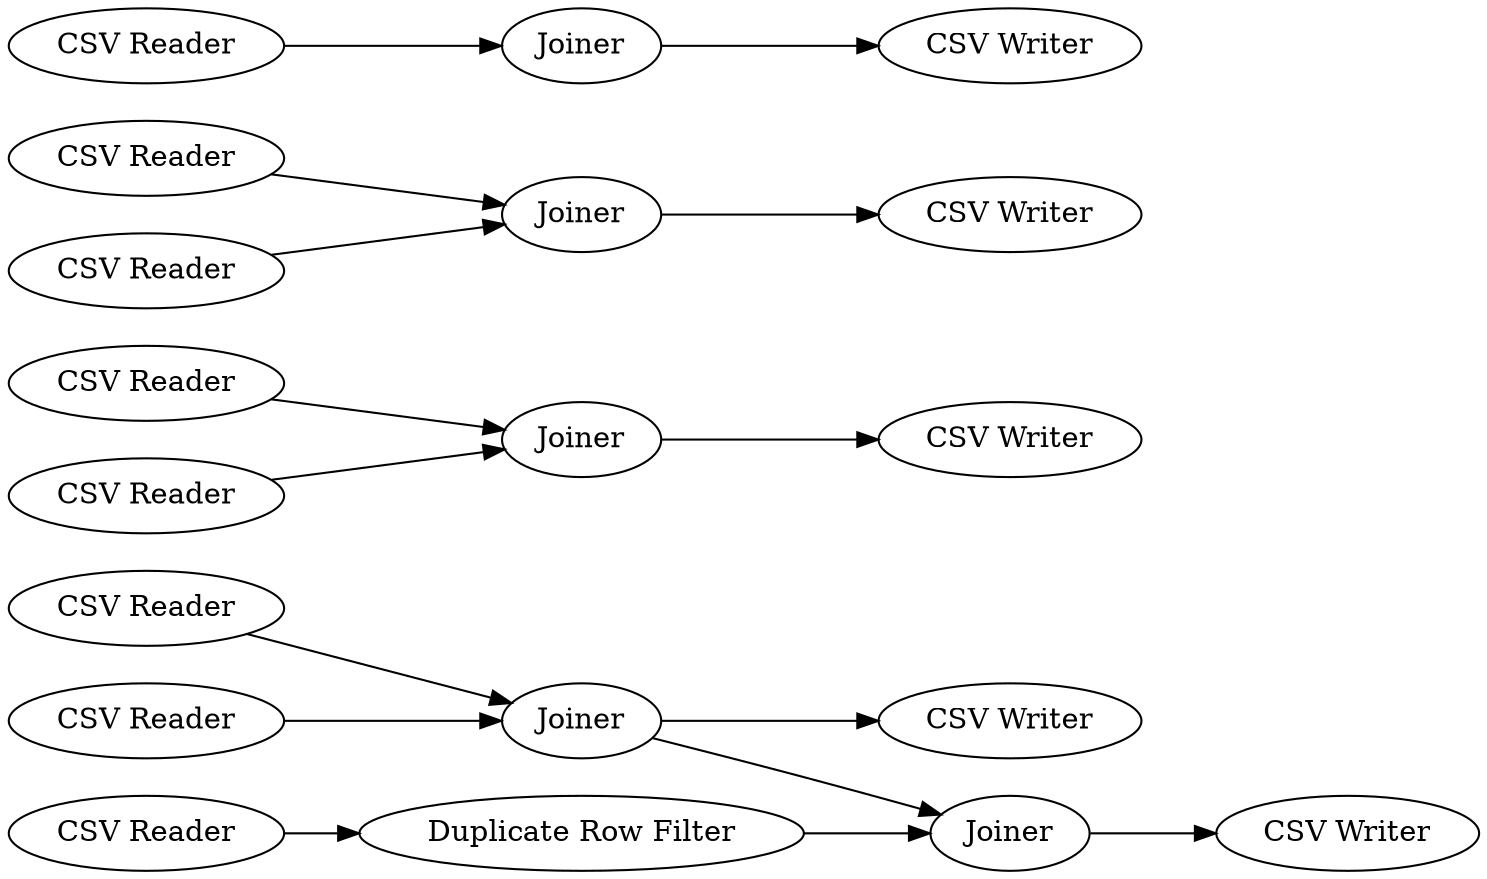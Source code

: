 digraph {
	1 [label="CSV Reader"]
	2 [label="CSV Reader"]
	4 [label=Joiner]
	5 [label="CSV Reader"]
	6 [label="CSV Reader"]
	7 [label=Joiner]
	8 [label="Duplicate Row Filter"]
	9 [label="CSV Writer"]
	10 [label="CSV Reader"]
	11 [label=Joiner]
	12 [label="CSV Writer"]
	13 [label="CSV Reader"]
	14 [label="CSV Reader"]
	15 [label=Joiner]
	16 [label="CSV Reader"]
	17 [label=Joiner]
	18 [label="CSV Writer"]
	23 [label="CSV Writer"]
	24 [label="CSV Writer"]
	1 -> 4
	2 -> 4
	4 -> 23
	4 -> 7
	5 -> 11
	6 -> 8
	7 -> 9
	8 -> 7
	10 -> 11
	11 -> 12
	13 -> 15
	14 -> 15
	15 -> 24
	16 -> 17
	17 -> 18
	rankdir=LR
}
